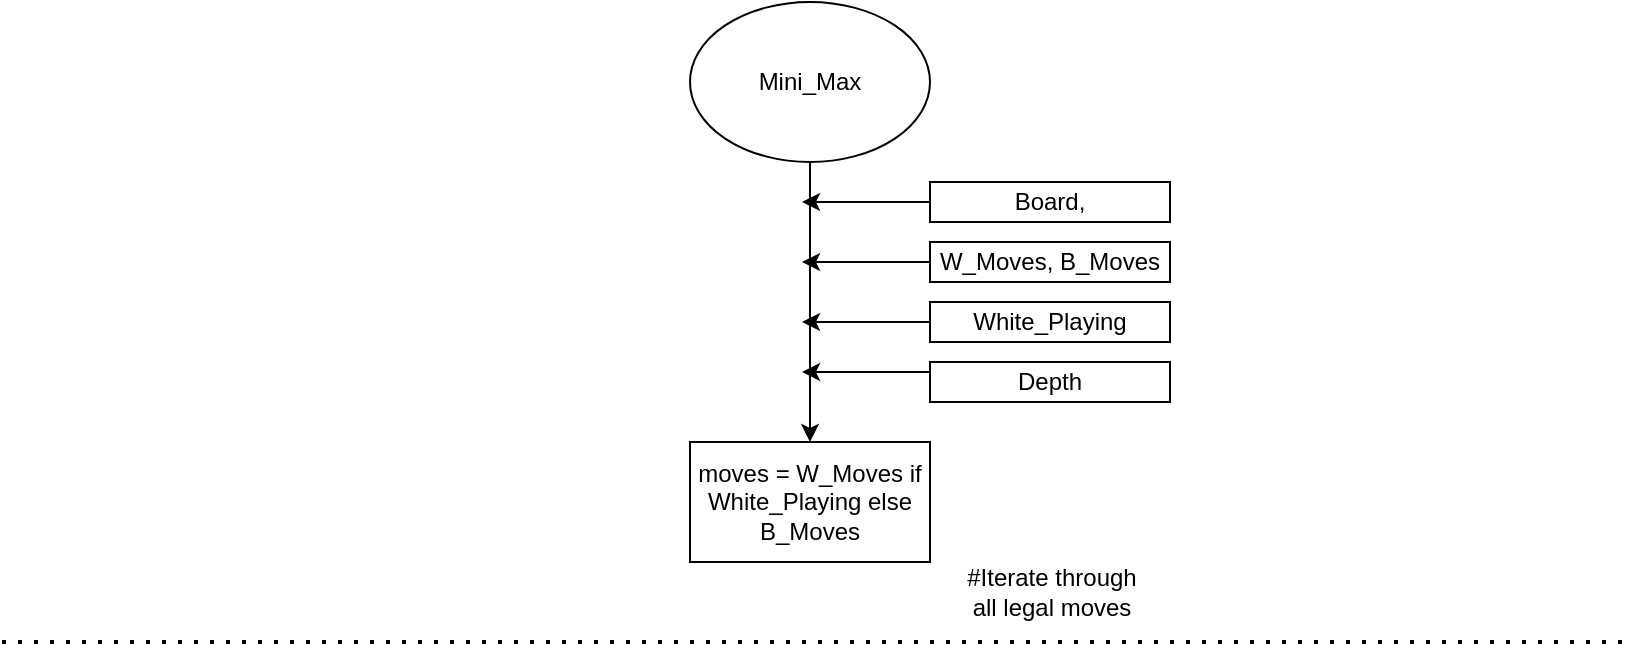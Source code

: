 <mxfile version="23.1.4" type="github">
  <diagram name="Page-1" id="YoJM_4QXtx1qjkrAateH">
    <mxGraphModel dx="1658" dy="853" grid="1" gridSize="10" guides="1" tooltips="1" connect="1" arrows="1" fold="1" page="1" pageScale="1" pageWidth="827" pageHeight="1169" math="0" shadow="0">
      <root>
        <mxCell id="0" />
        <mxCell id="1" parent="0" />
        <mxCell id="l3I_x0sty_MFoElKGN9t-6" style="edgeStyle=orthogonalEdgeStyle;rounded=0;orthogonalLoop=1;jettySize=auto;html=1;exitX=0.5;exitY=1;exitDx=0;exitDy=0;entryX=0.5;entryY=0;entryDx=0;entryDy=0;" edge="1" parent="1" source="l3I_x0sty_MFoElKGN9t-1" target="l3I_x0sty_MFoElKGN9t-4">
          <mxGeometry relative="1" as="geometry" />
        </mxCell>
        <mxCell id="l3I_x0sty_MFoElKGN9t-1" value="" style="ellipse;whiteSpace=wrap;html=1;" vertex="1" parent="1">
          <mxGeometry x="354" y="40" width="120" height="80" as="geometry" />
        </mxCell>
        <mxCell id="l3I_x0sty_MFoElKGN9t-2" value="Mini_Max" style="text;strokeColor=none;align=center;fillColor=none;html=1;verticalAlign=middle;whiteSpace=wrap;rounded=0;" vertex="1" parent="1">
          <mxGeometry x="384" y="65" width="60" height="30" as="geometry" />
        </mxCell>
        <mxCell id="l3I_x0sty_MFoElKGN9t-4" value="moves = W_Moves if White_Playing else B_Moves" style="rounded=0;whiteSpace=wrap;html=1;" vertex="1" parent="1">
          <mxGeometry x="354" y="260" width="120" height="60" as="geometry" />
        </mxCell>
        <mxCell id="l3I_x0sty_MFoElKGN9t-8" style="edgeStyle=orthogonalEdgeStyle;rounded=0;orthogonalLoop=1;jettySize=auto;html=1;exitX=0;exitY=0.5;exitDx=0;exitDy=0;" edge="1" parent="1" source="l3I_x0sty_MFoElKGN9t-7">
          <mxGeometry relative="1" as="geometry">
            <mxPoint x="410" y="140" as="targetPoint" />
          </mxGeometry>
        </mxCell>
        <mxCell id="l3I_x0sty_MFoElKGN9t-7" value="Board, " style="rounded=0;whiteSpace=wrap;html=1;" vertex="1" parent="1">
          <mxGeometry x="474" y="130" width="120" height="20" as="geometry" />
        </mxCell>
        <mxCell id="l3I_x0sty_MFoElKGN9t-9" value="Board, " style="rounded=0;whiteSpace=wrap;html=1;" vertex="1" parent="1">
          <mxGeometry x="474" y="130" width="120" height="20" as="geometry" />
        </mxCell>
        <mxCell id="l3I_x0sty_MFoElKGN9t-14" style="edgeStyle=orthogonalEdgeStyle;rounded=0;orthogonalLoop=1;jettySize=auto;html=1;exitX=0;exitY=0.5;exitDx=0;exitDy=0;" edge="1" parent="1" source="l3I_x0sty_MFoElKGN9t-10">
          <mxGeometry relative="1" as="geometry">
            <mxPoint x="410" y="170" as="targetPoint" />
          </mxGeometry>
        </mxCell>
        <mxCell id="l3I_x0sty_MFoElKGN9t-10" value="W_Moves, B_Moves" style="rounded=0;whiteSpace=wrap;html=1;" vertex="1" parent="1">
          <mxGeometry x="474" y="160" width="120" height="20" as="geometry" />
        </mxCell>
        <mxCell id="l3I_x0sty_MFoElKGN9t-15" style="edgeStyle=orthogonalEdgeStyle;rounded=0;orthogonalLoop=1;jettySize=auto;html=1;exitX=0;exitY=0.5;exitDx=0;exitDy=0;" edge="1" parent="1" source="l3I_x0sty_MFoElKGN9t-12">
          <mxGeometry relative="1" as="geometry">
            <mxPoint x="410" y="200" as="targetPoint" />
          </mxGeometry>
        </mxCell>
        <mxCell id="l3I_x0sty_MFoElKGN9t-12" value="White_Playing" style="rounded=0;whiteSpace=wrap;html=1;" vertex="1" parent="1">
          <mxGeometry x="474" y="190" width="120" height="20" as="geometry" />
        </mxCell>
        <mxCell id="l3I_x0sty_MFoElKGN9t-16" style="edgeStyle=orthogonalEdgeStyle;rounded=0;orthogonalLoop=1;jettySize=auto;html=1;exitX=0;exitY=0.25;exitDx=0;exitDy=0;" edge="1" parent="1" source="l3I_x0sty_MFoElKGN9t-13">
          <mxGeometry relative="1" as="geometry">
            <mxPoint x="410" y="225" as="targetPoint" />
          </mxGeometry>
        </mxCell>
        <mxCell id="l3I_x0sty_MFoElKGN9t-13" value="Depth" style="rounded=0;whiteSpace=wrap;html=1;" vertex="1" parent="1">
          <mxGeometry x="474" y="220" width="120" height="20" as="geometry" />
        </mxCell>
        <mxCell id="l3I_x0sty_MFoElKGN9t-18" value="" style="endArrow=none;dashed=1;html=1;dashPattern=1 3;strokeWidth=2;rounded=0;" edge="1" parent="1">
          <mxGeometry width="50" height="50" relative="1" as="geometry">
            <mxPoint x="10" y="360" as="sourcePoint" />
            <mxPoint x="820" y="360" as="targetPoint" />
          </mxGeometry>
        </mxCell>
        <mxCell id="l3I_x0sty_MFoElKGN9t-19" value="#Iterate through all legal moves" style="text;strokeColor=none;align=center;fillColor=none;html=1;verticalAlign=middle;whiteSpace=wrap;rounded=0;" vertex="1" parent="1">
          <mxGeometry x="490" y="320" width="90" height="30" as="geometry" />
        </mxCell>
      </root>
    </mxGraphModel>
  </diagram>
</mxfile>

